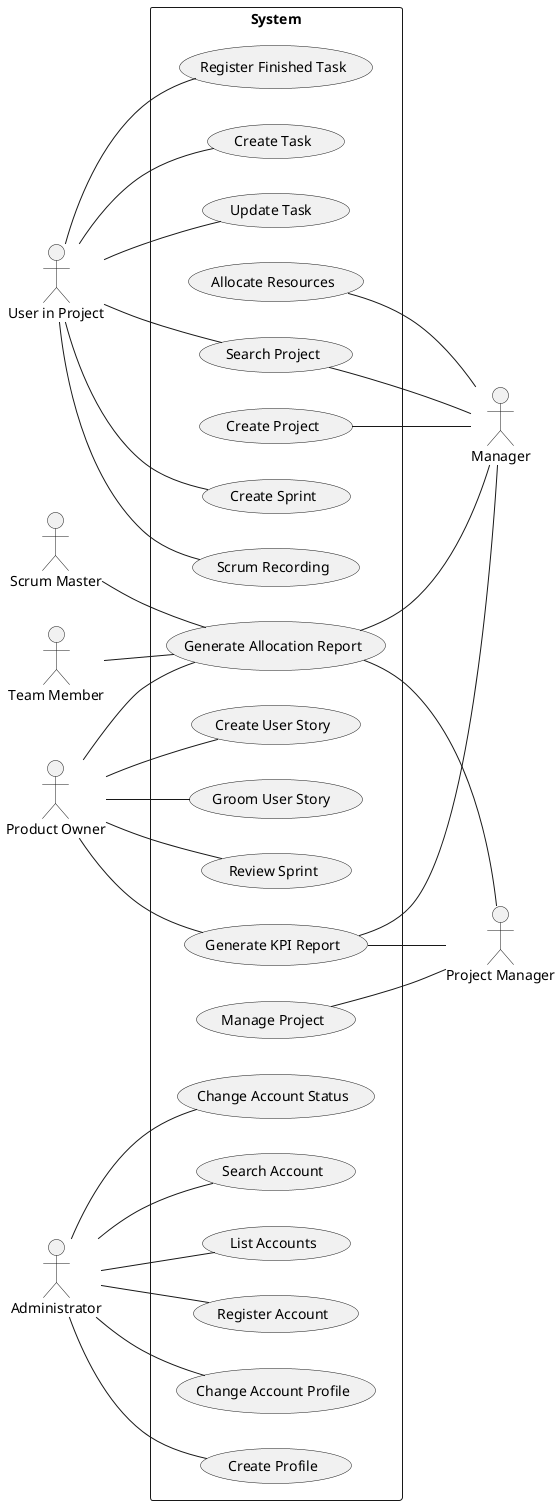 @startuml

left to right direction
actor "Scrum Master" as scrum
actor "User in Project" as usr
actor "Manager" as mg
actor "Product Owner" as po
actor "Team Member" as tm
actor "Project Manager" as pm
actor "Administrator" as admin

rectangle System {
  usecase "Create Project" as UC1
  usecase "Manage Project" as UC2
  usecase "Search Project" as UC3
  usecase "List Accounts" as UC4
  usecase "Create User Story" as UC5
  usecase "Groom User Story " as UC6
  usecase "Review Sprint" as UC7
  usecase "Create Task" as UC8
  usecase "Update Task " as UC9
  usecase "Allocate Resources" as UC10
  usecase "Generate Allocation Report" as UC11
  usecase "Generate KPI Report" as UC12
  usecase "Create Sprint" as UC13
  usecase "Scrum Recording" as UC14
  usecase "Search Account" as UC15
  usecase "Register Account" as UC16
  usecase "Change Account Profile" as UC17
  usecase "Create Profile" as UC18
  usecase "Change Account Status" as UC19
  usecase "Register Finished Task" as UC21
}

UC1 -- mg
UC2 -- pm
UC3 -- mg
usr -- UC3
admin -- UC4
po -- UC5
po -- UC6
po -- UC7
usr -- UC8
usr -- UC9
UC10 -- mg
UC11 -- mg
UC11 -- pm
po -- UC11
scrum -- UC11
tm -- UC11
UC12 -- mg
UC12 -- pm
po -- UC12
usr -- UC13
usr -- UC14
admin -- UC15
admin -- UC16
admin -- UC17
admin -- UC18
admin -- UC19
usr -- UC21

@enduml
